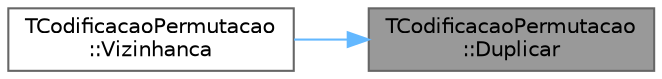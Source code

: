 digraph "TCodificacaoPermutacao::Duplicar"
{
 // LATEX_PDF_SIZE
  bgcolor="transparent";
  edge [fontname=Helvetica,fontsize=10,labelfontname=Helvetica,labelfontsize=10];
  node [fontname=Helvetica,fontsize=10,shape=box,height=0.2,width=0.4];
  rankdir="RL";
  Node1 [id="Node000001",label="TCodificacaoPermutacao\l::Duplicar",height=0.2,width=0.4,color="gray40", fillcolor="grey60", style="filled", fontcolor="black",tooltip="Cria um objecto que é uma cópia deste."];
  Node1 -> Node2 [id="edge2_Node000001_Node000002",dir="back",color="steelblue1",style="solid",tooltip=" "];
  Node2 [id="Node000002",label="TCodificacaoPermutacao\l::Vizinhanca",height=0.2,width=0.4,color="grey40", fillcolor="white", style="filled",URL="$classTCodificacaoPermutacao.html#aca536a8709cddbfa6461652949092a4c",tooltip=" "];
}
